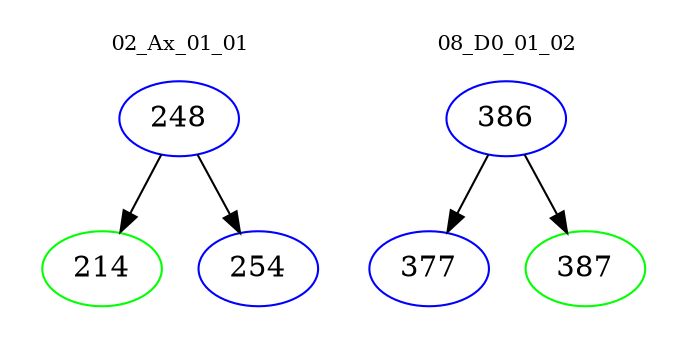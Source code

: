 digraph{
subgraph cluster_0 {
color = white
label = "02_Ax_01_01";
fontsize=10;
T0_248 [label="248", color="blue"]
T0_248 -> T0_214 [color="black"]
T0_214 [label="214", color="green"]
T0_248 -> T0_254 [color="black"]
T0_254 [label="254", color="blue"]
}
subgraph cluster_1 {
color = white
label = "08_D0_01_02";
fontsize=10;
T1_386 [label="386", color="blue"]
T1_386 -> T1_377 [color="black"]
T1_377 [label="377", color="blue"]
T1_386 -> T1_387 [color="black"]
T1_387 [label="387", color="green"]
}
}
